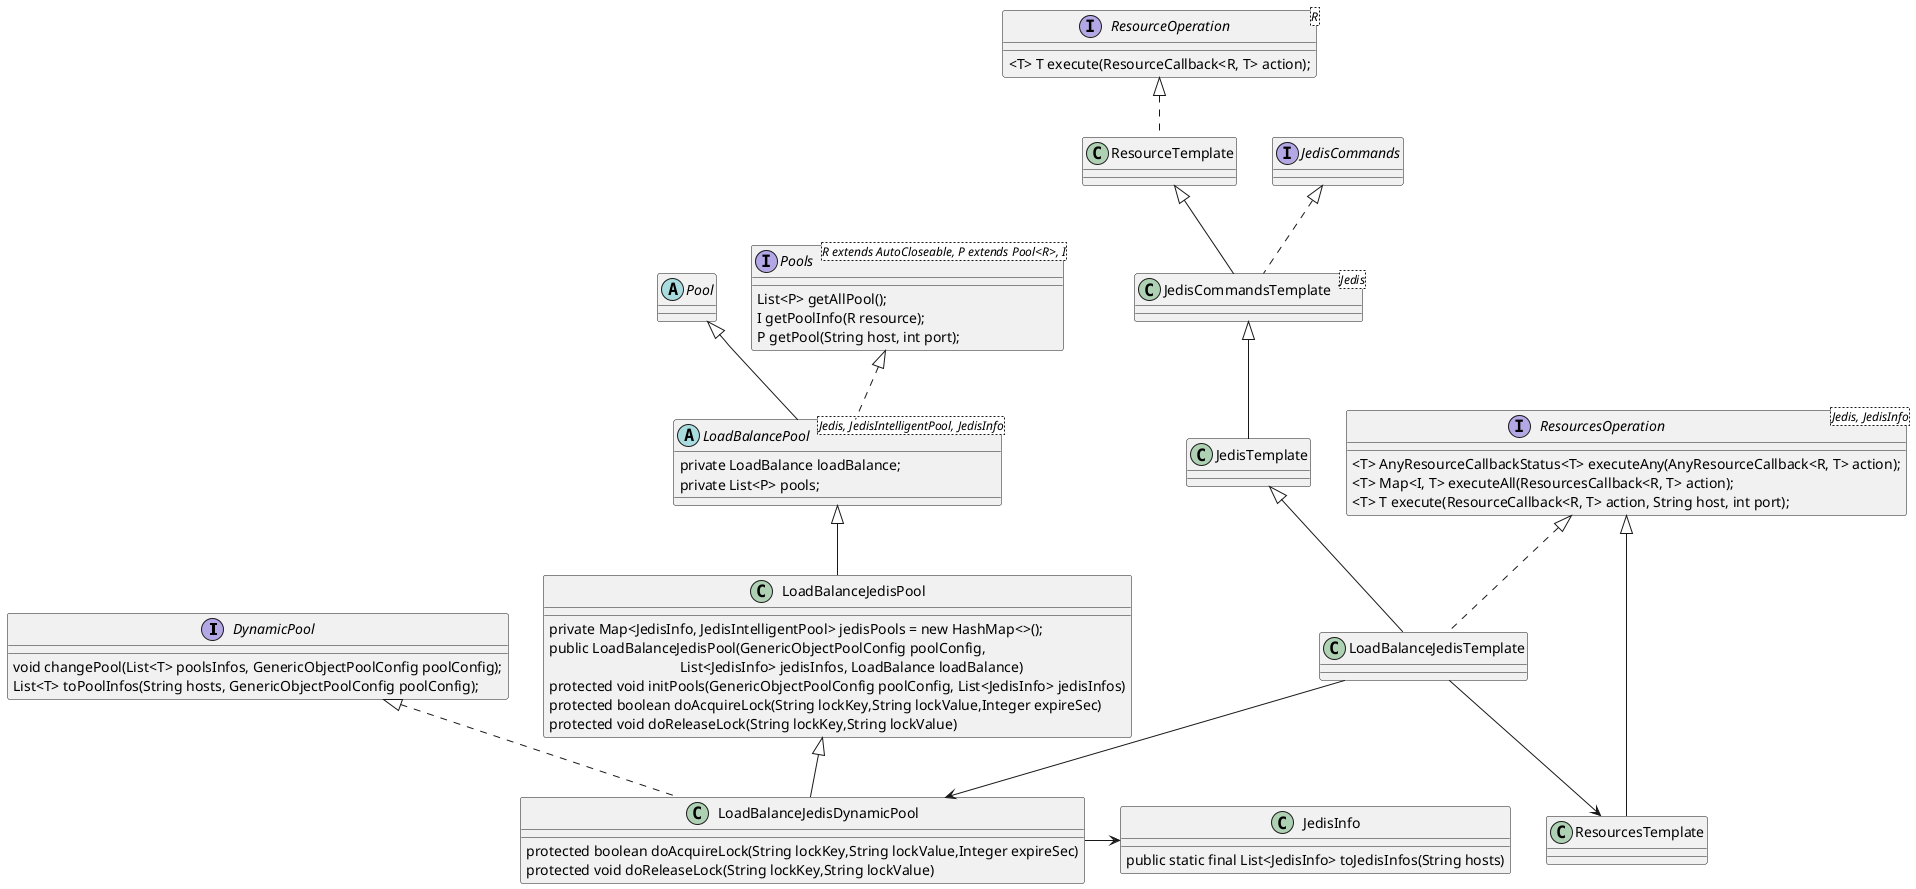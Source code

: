 @startuml

interface DynamicPool {
    void changePool(List<T> poolsInfos, GenericObjectPoolConfig poolConfig);
    List<T> toPoolInfos(String hosts, GenericObjectPoolConfig poolConfig);
}

class LoadBalanceJedisDynamicPool {
    protected boolean doAcquireLock(String lockKey,String lockValue,Integer expireSec)
    protected void doReleaseLock(String lockKey,String lockValue)
}
class LoadBalanceJedisPool {
    private Map<JedisInfo, JedisIntelligentPool> jedisPools = new HashMap<>();
    public LoadBalanceJedisPool(GenericObjectPoolConfig poolConfig, \n                                    List<JedisInfo> jedisInfos, LoadBalance loadBalance)
    protected void initPools(GenericObjectPoolConfig poolConfig, List<JedisInfo> jedisInfos)
    protected boolean doAcquireLock(String lockKey,String lockValue,Integer expireSec)
    protected void doReleaseLock(String lockKey,String lockValue)
}
abstract class LoadBalancePool<Jedis, JedisIntelligentPool, JedisInfo> {
    private LoadBalance loadBalance;
    private List<P> pools;
}
abstract class Pool{

}

interface Pools<R extends AutoCloseable, P extends Pool<R>, I>{
List<P> getAllPool();
I getPoolInfo(R resource);
P getPool(String host, int port);
}

class JedisInfo{
public static final List<JedisInfo> toJedisInfos(String hosts)
}

class LoadBalanceJedisTemplate{

}
class ResourceTemplate{

}
interface JedisCommands{

}
class JedisCommandsTemplate<Jedis>{

}
class JedisTemplate{

}

interface ResourcesOperation<Jedis, JedisInfo>{
    <T> AnyResourceCallbackStatus<T> executeAny(AnyResourceCallback<R, T> action);
    <T> Map<I, T> executeAll(ResourcesCallback<R, T> action);
    <T> T execute(ResourceCallback<R, T> action, String host, int port);
}



interface ResourceOperation<R>{
    <T> T execute(ResourceCallback<R, T> action);
}

ResourceTemplate <|-- JedisCommandsTemplate
JedisCommands <|.. JedisCommandsTemplate
JedisCommandsTemplate <|-- JedisTemplate
JedisTemplate <|-- LoadBalanceJedisTemplate
ResourcesOperation <|.. LoadBalanceJedisTemplate

ResourceOperation <|.. ResourceTemplate

LoadBalanceJedisPool <|-- LoadBalanceJedisDynamicPool
DynamicPool <|.. LoadBalanceJedisDynamicPool
LoadBalancePool <|-- LoadBalanceJedisPool
Pools <|.. LoadBalancePool
Pool <|-- LoadBalancePool
ResourcesOperation <|-- ResourcesTemplate

LoadBalanceJedisDynamicPool->JedisInfo
LoadBalanceJedisTemplate --> ResourcesTemplate
LoadBalanceJedisTemplate --> LoadBalanceJedisDynamicPool

@enduml